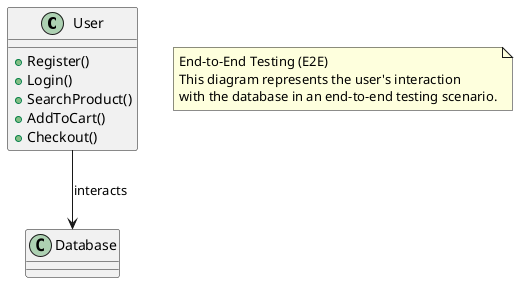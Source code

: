 @startuml

class User {
  +Register()
  +Login()
  +SearchProduct()
  +AddToCart()
  +Checkout()
}

class "Database" as DB

User --> DB : interacts

note "End-to-End Testing (E2E)\nThis diagram represents the user's interaction\nwith the database in an end-to-end testing scenario." as E2E

@enduml
